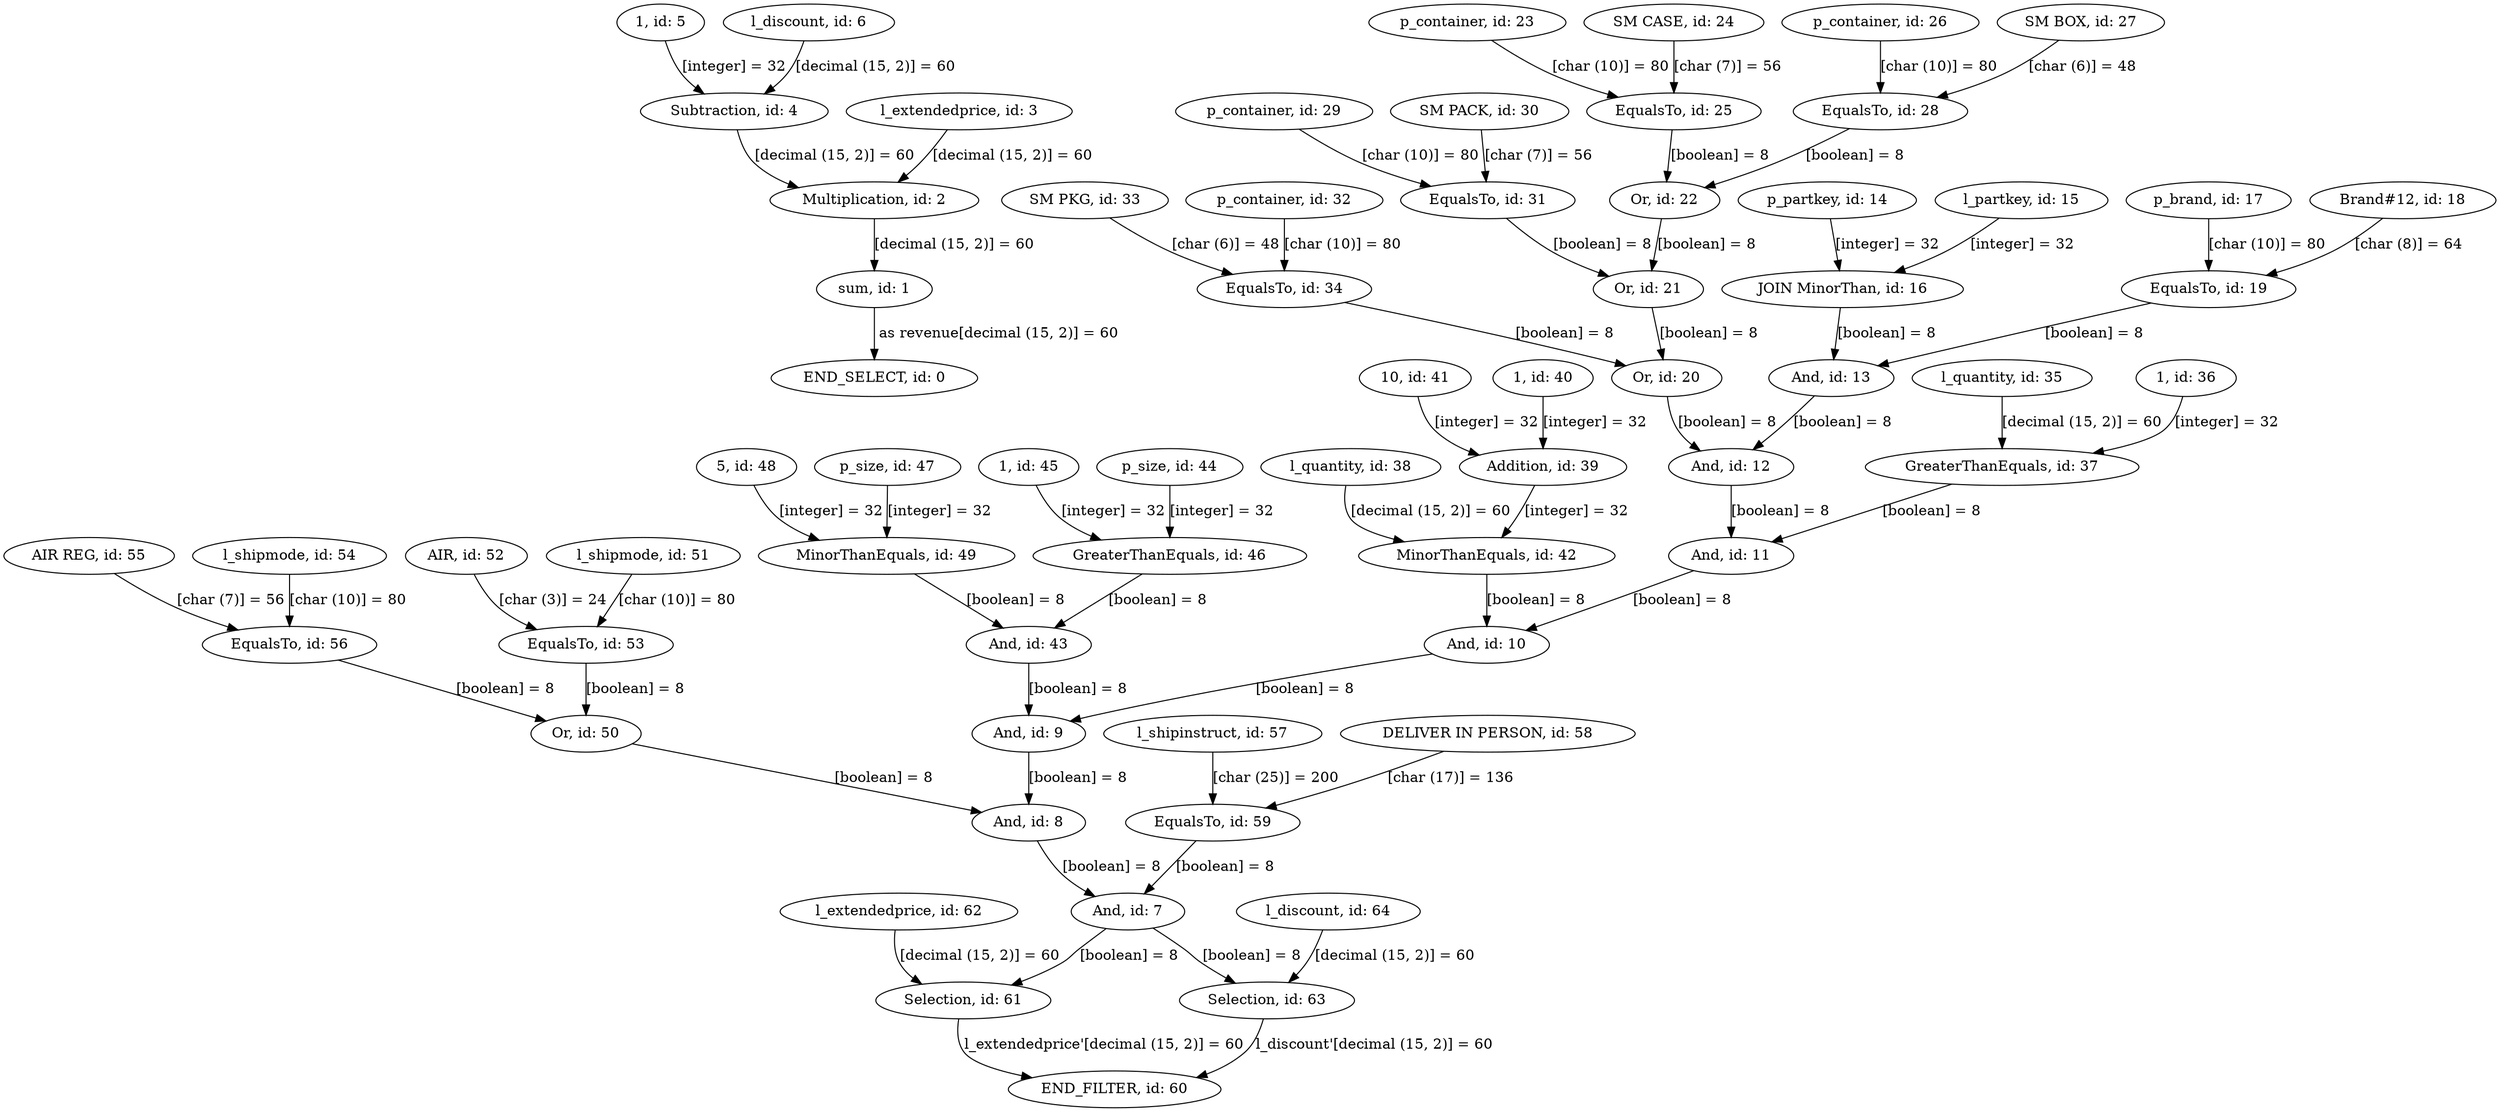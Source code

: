 digraph {
"1, id: 5" -> "Subtraction, id: 4"[label="[integer] = 32"]
"l_discount, id: 6" -> "Subtraction, id: 4"[label="[decimal (15, 2)] = 60"]
"l_extendedprice, id: 3" -> "Multiplication, id: 2"[label="[decimal (15, 2)] = 60"]
"Subtraction, id: 4" -> "Multiplication, id: 2"[label="[decimal (15, 2)] = 60"]
"Multiplication, id: 2" -> "sum, id: 1"[label="[decimal (15, 2)] = 60"]
"sum, id: 1" -> "END_SELECT, id: 0"[label=" as revenue[decimal (15, 2)] = 60"]
"p_partkey, id: 14" -> "JOIN MinorThan, id: 16"[label="[integer] = 32"]
"l_partkey, id: 15" -> "JOIN MinorThan, id: 16"[label="[integer] = 32"]
"p_brand, id: 17" -> "EqualsTo, id: 19"[label="[char (10)] = 80"]
"Brand#12, id: 18" -> "EqualsTo, id: 19"[label="[char (8)] = 64"]
"JOIN MinorThan, id: 16" -> "And, id: 13"[label="[boolean] = 8"]
"EqualsTo, id: 19" -> "And, id: 13"[label="[boolean] = 8"]
"p_container, id: 23" -> "EqualsTo, id: 25"[label="[char (10)] = 80"]
"SM CASE, id: 24" -> "EqualsTo, id: 25"[label="[char (7)] = 56"]
"p_container, id: 26" -> "EqualsTo, id: 28"[label="[char (10)] = 80"]
"SM BOX, id: 27" -> "EqualsTo, id: 28"[label="[char (6)] = 48"]
"EqualsTo, id: 25" -> "Or, id: 22"[label="[boolean] = 8"]
"EqualsTo, id: 28" -> "Or, id: 22"[label="[boolean] = 8"]
"p_container, id: 29" -> "EqualsTo, id: 31"[label="[char (10)] = 80"]
"SM PACK, id: 30" -> "EqualsTo, id: 31"[label="[char (7)] = 56"]
"Or, id: 22" -> "Or, id: 21"[label="[boolean] = 8"]
"EqualsTo, id: 31" -> "Or, id: 21"[label="[boolean] = 8"]
"p_container, id: 32" -> "EqualsTo, id: 34"[label="[char (10)] = 80"]
"SM PKG, id: 33" -> "EqualsTo, id: 34"[label="[char (6)] = 48"]
"Or, id: 21" -> "Or, id: 20"[label="[boolean] = 8"]
"EqualsTo, id: 34" -> "Or, id: 20"[label="[boolean] = 8"]
"And, id: 13" -> "And, id: 12"[label="[boolean] = 8"]
"Or, id: 20" -> "And, id: 12"[label="[boolean] = 8"]
"l_quantity, id: 35" -> "GreaterThanEquals, id: 37"[label="[decimal (15, 2)] = 60"]
"1, id: 36" -> "GreaterThanEquals, id: 37"[label="[integer] = 32"]
"And, id: 12" -> "And, id: 11"[label="[boolean] = 8"]
"GreaterThanEquals, id: 37" -> "And, id: 11"[label="[boolean] = 8"]
"1, id: 40" -> "Addition, id: 39"[label="[integer] = 32"]
"10, id: 41" -> "Addition, id: 39"[label="[integer] = 32"]
"l_quantity, id: 38" -> "MinorThanEquals, id: 42"[label="[decimal (15, 2)] = 60"]
"Addition, id: 39" -> "MinorThanEquals, id: 42"[label="[integer] = 32"]
"And, id: 11" -> "And, id: 10"[label="[boolean] = 8"]
"MinorThanEquals, id: 42" -> "And, id: 10"[label="[boolean] = 8"]
"p_size, id: 44" -> "GreaterThanEquals, id: 46"[label="[integer] = 32"]
"1, id: 45" -> "GreaterThanEquals, id: 46"[label="[integer] = 32"]
"p_size, id: 47" -> "MinorThanEquals, id: 49"[label="[integer] = 32"]
"5, id: 48" -> "MinorThanEquals, id: 49"[label="[integer] = 32"]
"GreaterThanEquals, id: 46" -> "And, id: 43"[label="[boolean] = 8"]
"MinorThanEquals, id: 49" -> "And, id: 43"[label="[boolean] = 8"]
"And, id: 10" -> "And, id: 9"[label="[boolean] = 8"]
"And, id: 43" -> "And, id: 9"[label="[boolean] = 8"]
"l_shipmode, id: 51" -> "EqualsTo, id: 53"[label="[char (10)] = 80"]
"AIR, id: 52" -> "EqualsTo, id: 53"[label="[char (3)] = 24"]
"l_shipmode, id: 54" -> "EqualsTo, id: 56"[label="[char (10)] = 80"]
"AIR REG, id: 55" -> "EqualsTo, id: 56"[label="[char (7)] = 56"]
"EqualsTo, id: 53" -> "Or, id: 50"[label="[boolean] = 8"]
"EqualsTo, id: 56" -> "Or, id: 50"[label="[boolean] = 8"]
"And, id: 9" -> "And, id: 8"[label="[boolean] = 8"]
"Or, id: 50" -> "And, id: 8"[label="[boolean] = 8"]
"l_shipinstruct, id: 57" -> "EqualsTo, id: 59"[label="[char (25)] = 200"]
"DELIVER IN PERSON, id: 58" -> "EqualsTo, id: 59"[label="[char (17)] = 136"]
"And, id: 8" -> "And, id: 7"[label="[boolean] = 8"]
"EqualsTo, id: 59" -> "And, id: 7"[label="[boolean] = 8"]
"l_extendedprice, id: 62" -> "Selection, id: 61"[label="[decimal (15, 2)] = 60"]
"And, id: 7" -> "Selection, id: 61"[label="[boolean] = 8"]
"Selection, id: 61" -> "END_FILTER, id: 60"[label="l_extendedprice'[decimal (15, 2)] = 60"]
"l_discount, id: 64" -> "Selection, id: 63"[label="[decimal (15, 2)] = 60"]
"And, id: 7" -> "Selection, id: 63"[label="[boolean] = 8"]
"Selection, id: 63" -> "END_FILTER, id: 60"[label="l_discount'[decimal (15, 2)] = 60"]
}
